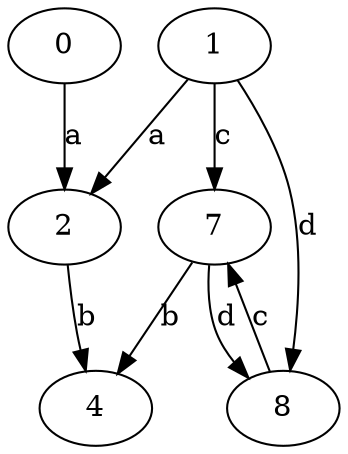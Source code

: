 strict digraph  {
0;
1;
2;
4;
7;
8;
0 -> 2  [label=a];
1 -> 2  [label=a];
1 -> 7  [label=c];
1 -> 8  [label=d];
2 -> 4  [label=b];
7 -> 4  [label=b];
7 -> 8  [label=d];
8 -> 7  [label=c];
}
